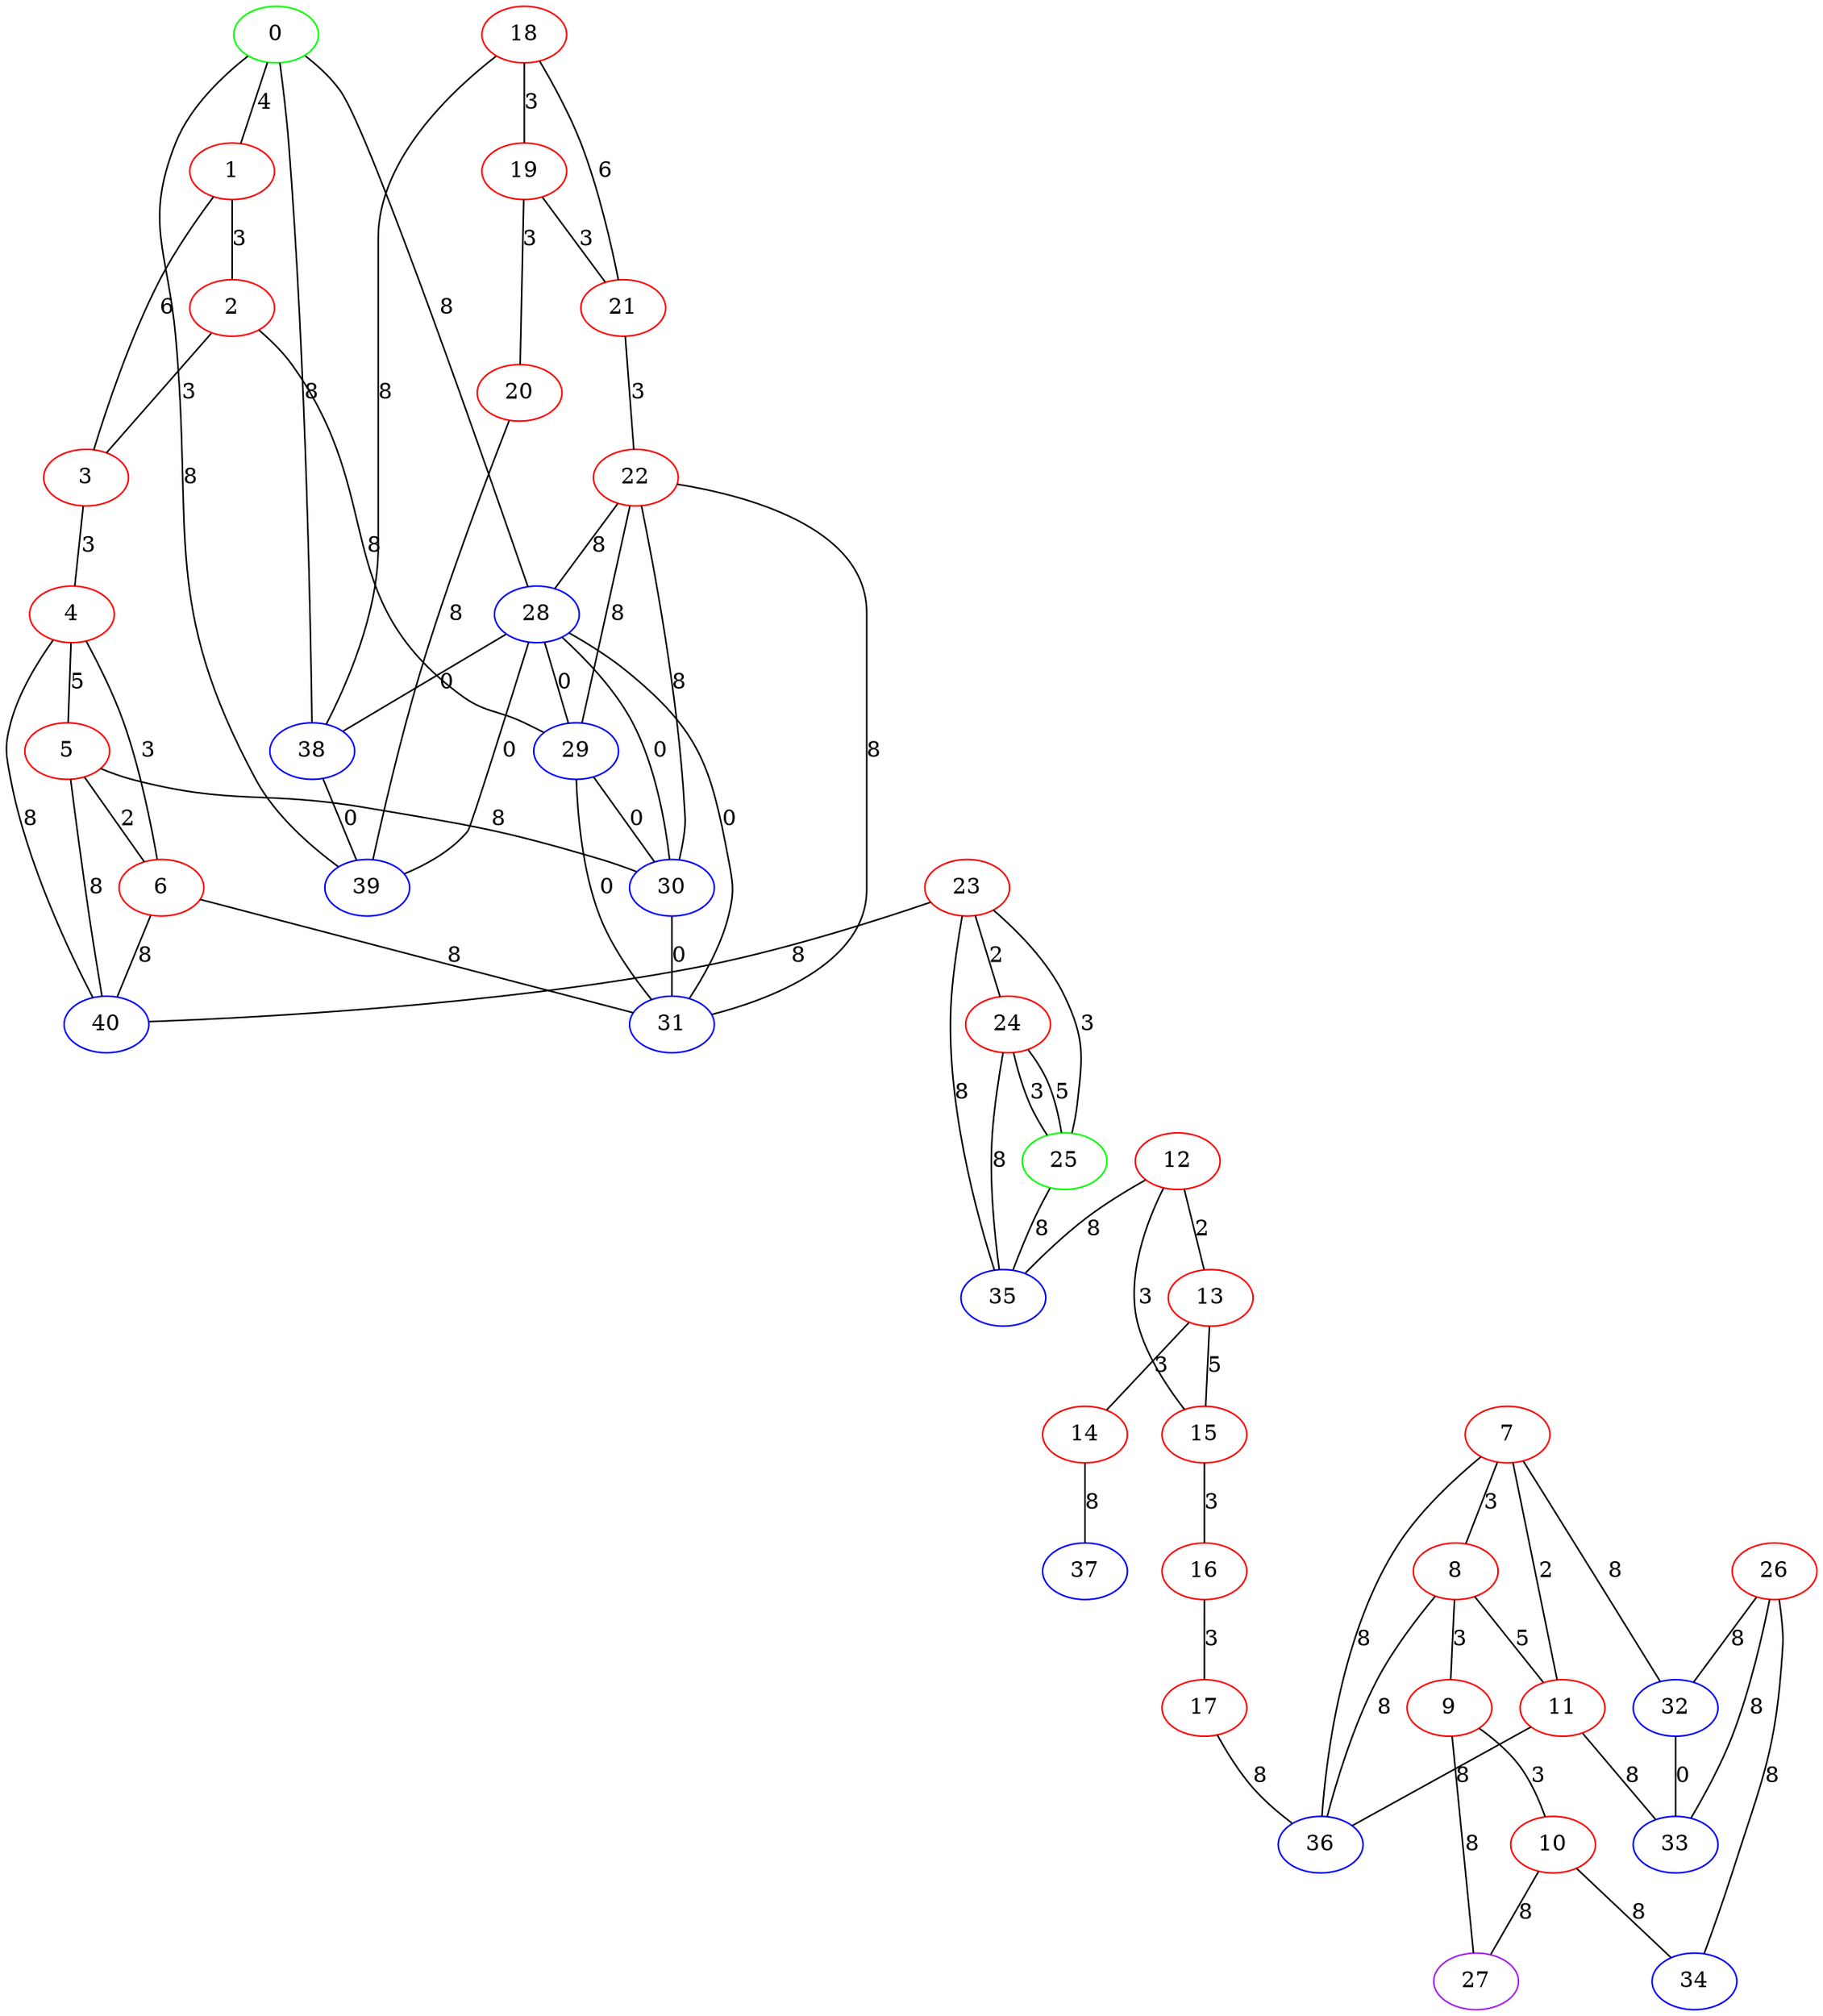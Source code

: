 graph "" {
0 [color=green, weight=2];
1 [color=red, weight=1];
2 [color=red, weight=1];
3 [color=red, weight=1];
4 [color=red, weight=1];
5 [color=red, weight=1];
6 [color=red, weight=1];
7 [color=red, weight=1];
8 [color=red, weight=1];
9 [color=red, weight=1];
10 [color=red, weight=1];
11 [color=red, weight=1];
12 [color=red, weight=1];
13 [color=red, weight=1];
14 [color=red, weight=1];
15 [color=red, weight=1];
16 [color=red, weight=1];
17 [color=red, weight=1];
18 [color=red, weight=1];
19 [color=red, weight=1];
20 [color=red, weight=1];
21 [color=red, weight=1];
22 [color=red, weight=1];
23 [color=red, weight=1];
24 [color=red, weight=1];
25 [color=green, weight=2];
26 [color=red, weight=1];
27 [color=purple, weight=4];
28 [color=blue, weight=3];
29 [color=blue, weight=3];
30 [color=blue, weight=3];
31 [color=blue, weight=3];
32 [color=blue, weight=3];
33 [color=blue, weight=3];
34 [color=blue, weight=3];
35 [color=blue, weight=3];
36 [color=blue, weight=3];
37 [color=blue, weight=3];
38 [color=blue, weight=3];
39 [color=blue, weight=3];
40 [color=blue, weight=3];
0 -- 1  [key=0, label=4];
0 -- 28  [key=0, label=8];
0 -- 38  [key=0, label=8];
0 -- 39  [key=0, label=8];
1 -- 2  [key=0, label=3];
1 -- 3  [key=0, label=6];
2 -- 3  [key=0, label=3];
2 -- 29  [key=0, label=8];
3 -- 4  [key=0, label=3];
4 -- 40  [key=0, label=8];
4 -- 5  [key=0, label=5];
4 -- 6  [key=0, label=3];
5 -- 40  [key=0, label=8];
5 -- 30  [key=0, label=8];
5 -- 6  [key=0, label=2];
6 -- 40  [key=0, label=8];
6 -- 31  [key=0, label=8];
7 -- 8  [key=0, label=3];
7 -- 32  [key=0, label=8];
7 -- 11  [key=0, label=2];
7 -- 36  [key=0, label=8];
8 -- 9  [key=0, label=3];
8 -- 11  [key=0, label=5];
8 -- 36  [key=0, label=8];
9 -- 10  [key=0, label=3];
9 -- 27  [key=0, label=8];
10 -- 34  [key=0, label=8];
10 -- 27  [key=0, label=8];
11 -- 33  [key=0, label=8];
11 -- 36  [key=0, label=8];
12 -- 35  [key=0, label=8];
12 -- 13  [key=0, label=2];
12 -- 15  [key=0, label=3];
13 -- 14  [key=0, label=3];
13 -- 15  [key=0, label=5];
14 -- 37  [key=0, label=8];
15 -- 16  [key=0, label=3];
16 -- 17  [key=0, label=3];
17 -- 36  [key=0, label=8];
18 -- 19  [key=0, label=3];
18 -- 21  [key=0, label=6];
18 -- 38  [key=0, label=8];
19 -- 20  [key=0, label=3];
19 -- 21  [key=0, label=3];
20 -- 39  [key=0, label=8];
21 -- 22  [key=0, label=3];
22 -- 31  [key=0, label=8];
22 -- 28  [key=0, label=8];
22 -- 30  [key=0, label=8];
22 -- 29  [key=0, label=8];
23 -- 24  [key=0, label=2];
23 -- 25  [key=0, label=3];
23 -- 35  [key=0, label=8];
23 -- 40  [key=0, label=8];
24 -- 25  [key=0, label=5];
24 -- 25  [key=1, label=3];
24 -- 35  [key=0, label=8];
25 -- 35  [key=0, label=8];
26 -- 32  [key=0, label=8];
26 -- 33  [key=0, label=8];
26 -- 34  [key=0, label=8];
28 -- 38  [key=0, label=0];
28 -- 39  [key=0, label=0];
28 -- 29  [key=0, label=0];
28 -- 30  [key=0, label=0];
28 -- 31  [key=0, label=0];
29 -- 30  [key=0, label=0];
29 -- 31  [key=0, label=0];
30 -- 31  [key=0, label=0];
32 -- 33  [key=0, label=0];
38 -- 39  [key=0, label=0];
}

